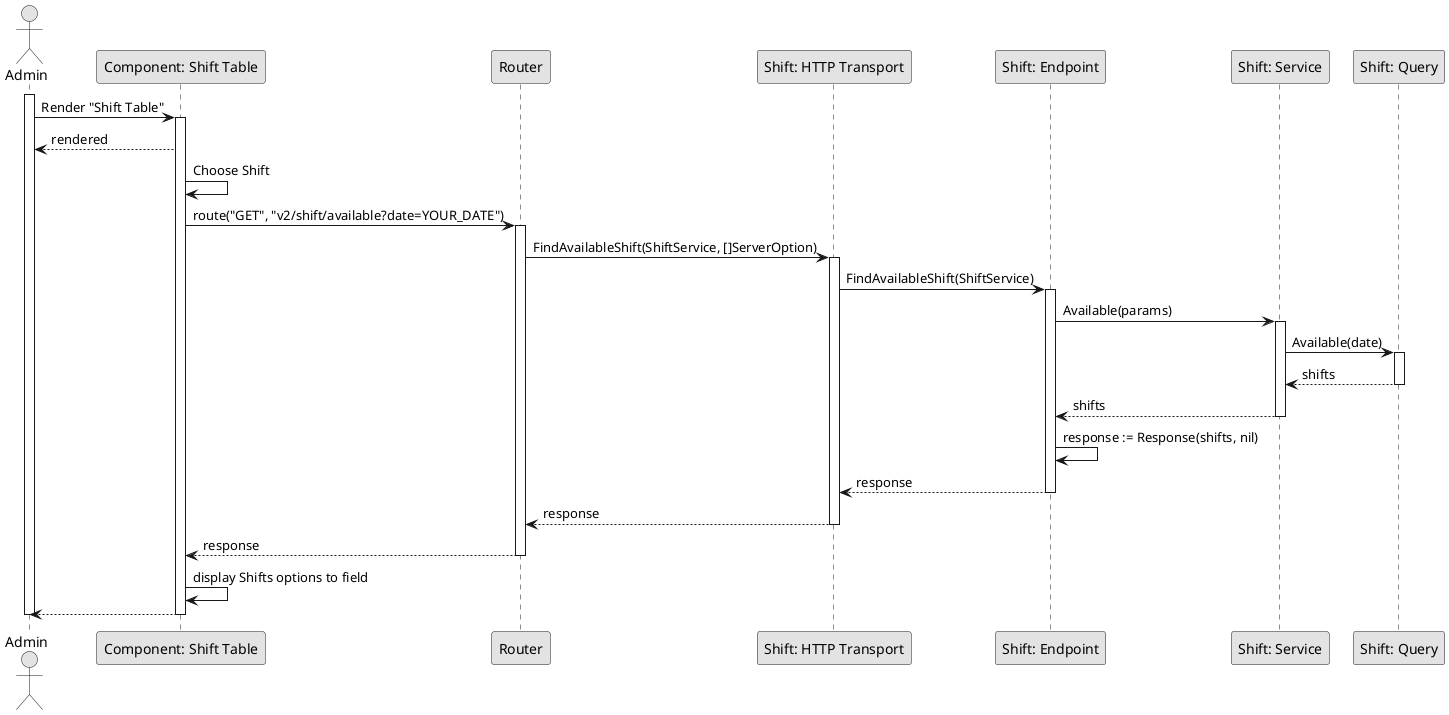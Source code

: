@startuml GetShiftAvailable

skinparam Monochrome true
skinparam Shadowing false

actor Admin
participant "Component: Shift Table" as ShiftTable
participant "Router" as Router
participant "Shift: HTTP Transport" as ShiftHTTPTransport
participant "Shift: Endpoint" as ShiftEndpoint
participant "Shift: Service" as ShiftService
participant "Shift: Query" as ShiftQuery

activate Admin

Admin->ShiftTable: Render "Shift Table"
activate ShiftTable
ShiftTable-->Admin: rendered
ShiftTable->ShiftTable: Choose Shift
ShiftTable->Router: route("GET", "v2/shift/available?date=YOUR_DATE")
activate Router
Router->ShiftHTTPTransport: FindAvailableShift(ShiftService, []ServerOption)
activate ShiftHTTPTransport
ShiftHTTPTransport->ShiftEndpoint: FindAvailableShift(ShiftService)
activate ShiftEndpoint
ShiftEndpoint->ShiftService: Available(params)

activate ShiftService
ShiftService->ShiftQuery: Available(date)
activate ShiftQuery
ShiftQuery-->ShiftService: shifts
deactivate ShiftQuery
ShiftService-->ShiftEndpoint: shifts
deactivate ShiftService

ShiftEndpoint->ShiftEndpoint: response := Response(shifts, nil)
ShiftEndpoint-->ShiftHTTPTransport: response
deactivate ShiftEndpoint
ShiftHTTPTransport-->Router: response
deactivate ShiftHTTPTransport
Router-->ShiftTable: response
deactivate Router
ShiftTable->ShiftTable: display Shifts options to field
ShiftTable-->Admin
deactivate ShiftTable

deactivate Admin

@enduml